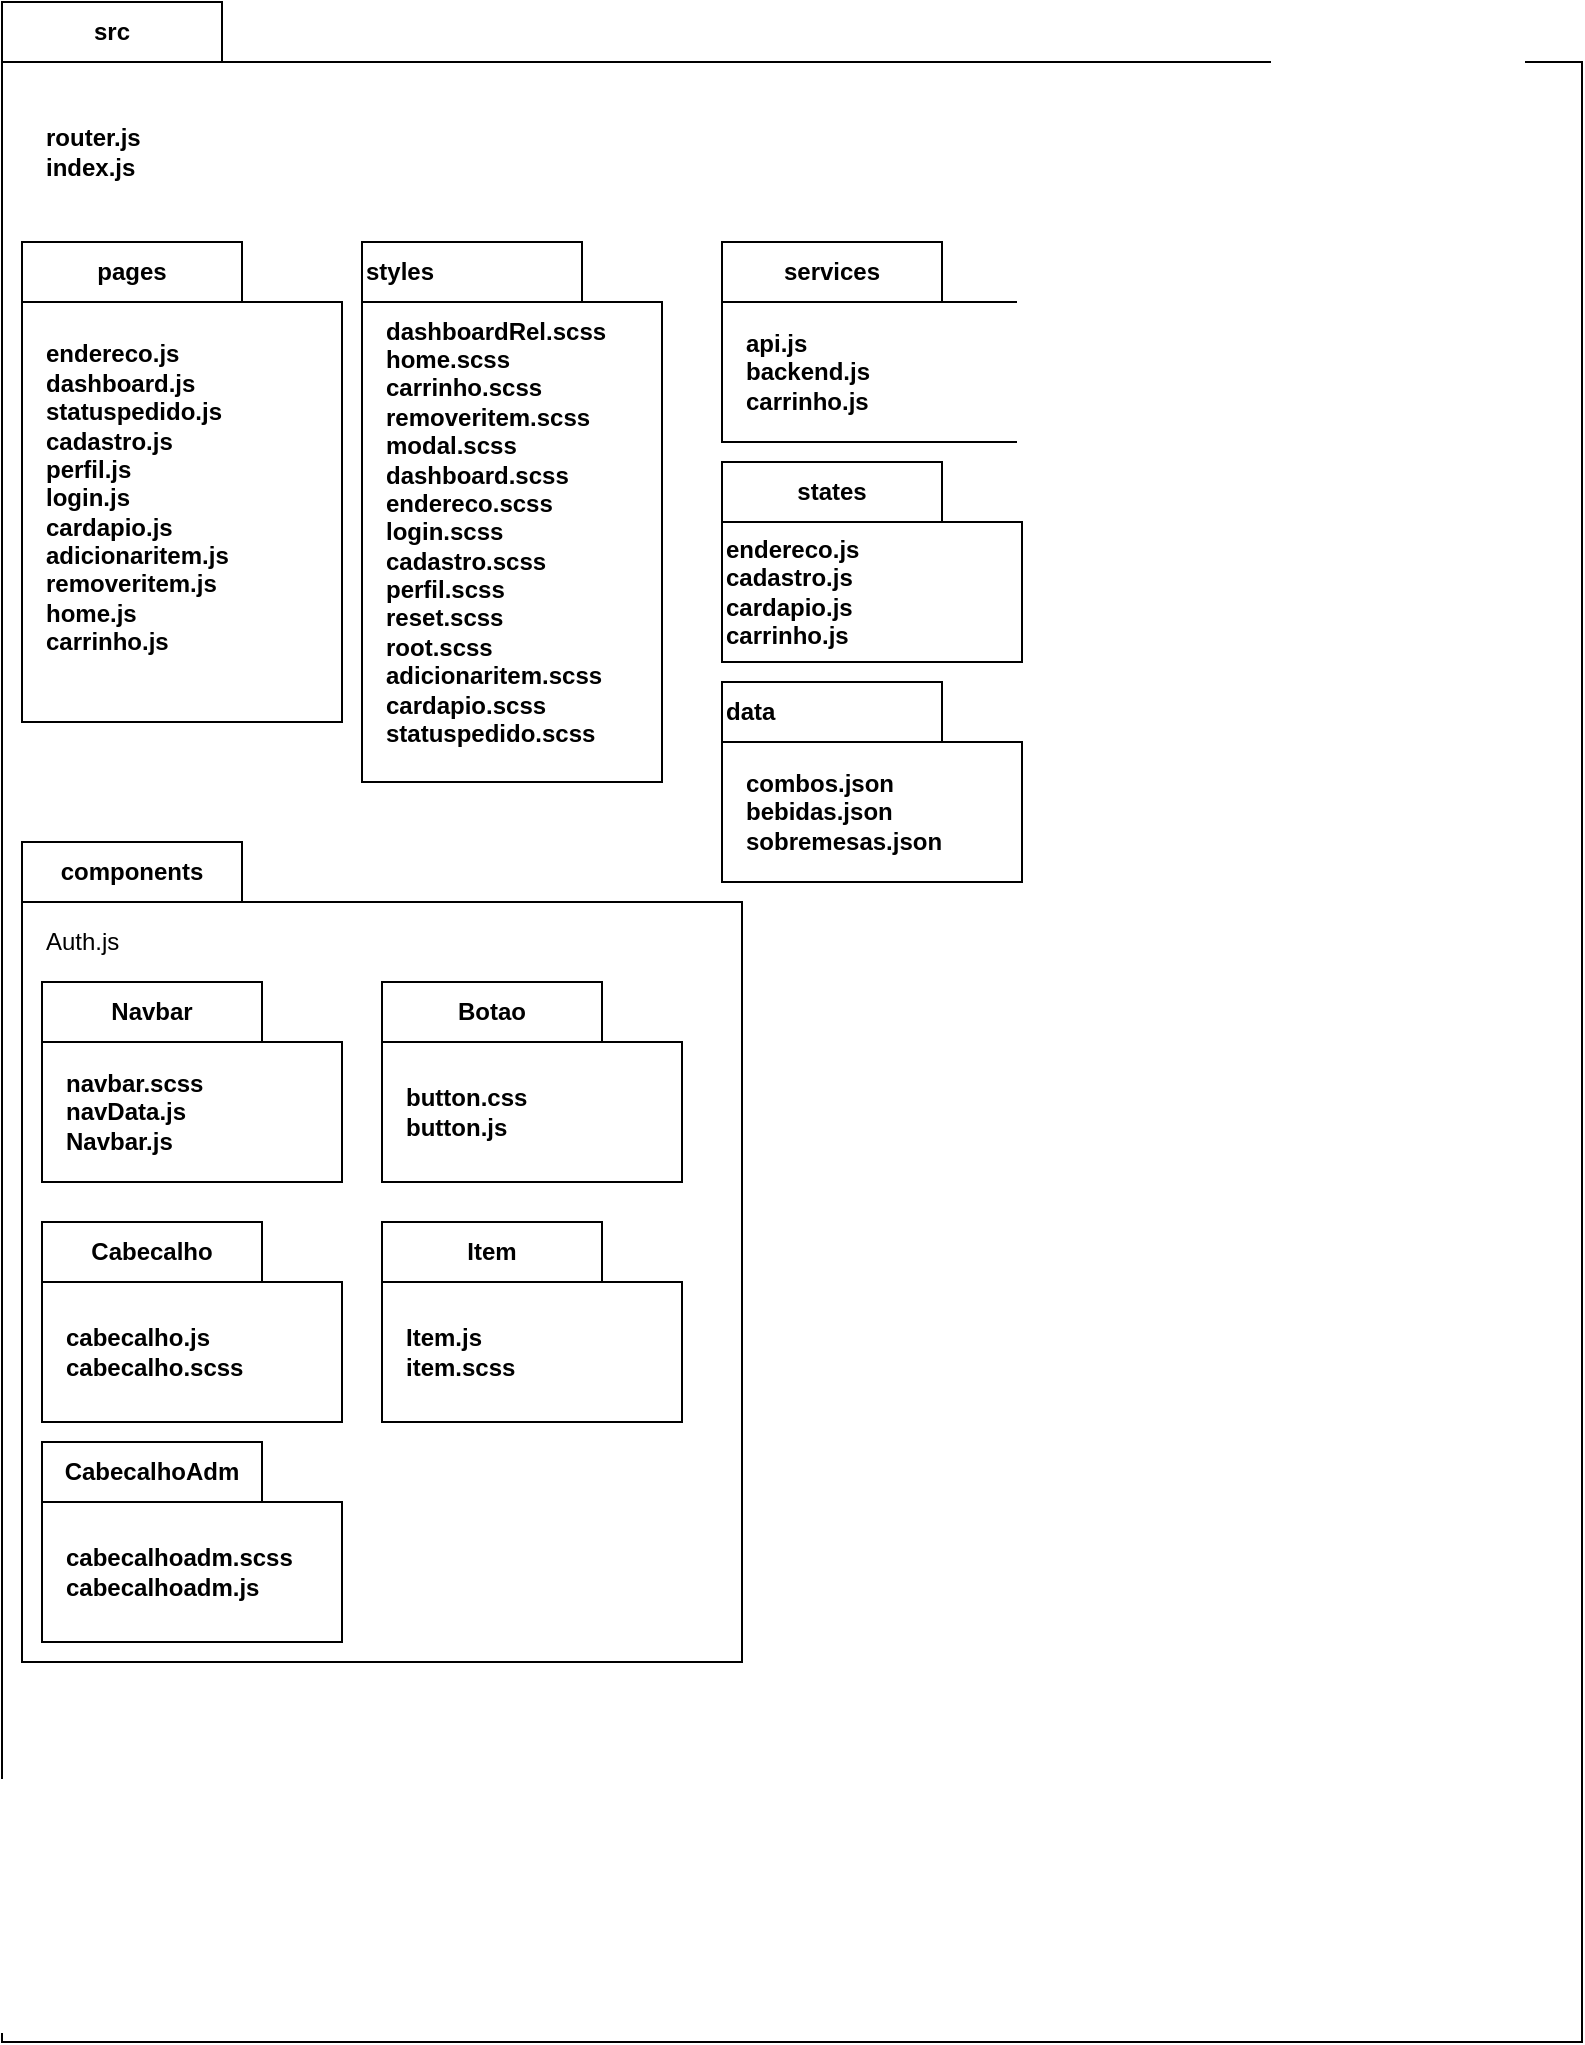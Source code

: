 <mxfile version="21.3.8" type="github">
  <diagram name="Page-1" id="ymEcQPFhfy4B4xUXShgt">
    <mxGraphModel dx="2805" dy="1082" grid="1" gridSize="10" guides="1" tooltips="1" connect="1" arrows="1" fold="1" page="1" pageScale="1" pageWidth="850" pageHeight="1100" math="0" shadow="0">
      <root>
        <mxCell id="0" />
        <mxCell id="1" parent="0" />
        <mxCell id="nx3lQ5HAjnqg4gOpDxmT-1" value="src&lt;br&gt;" style="shape=folder;fontStyle=1;tabWidth=110;tabHeight=30;tabPosition=left;html=1;boundedLbl=1;labelInHeader=1;container=1;collapsible=0;whiteSpace=wrap;align=center;" vertex="1" parent="1">
          <mxGeometry x="-70" y="80" width="790" height="1020" as="geometry" />
        </mxCell>
        <mxCell id="nx3lQ5HAjnqg4gOpDxmT-2" value="&lt;div&gt;router.js&lt;/div&gt;&lt;div&gt;index.js&lt;/div&gt;" style="html=1;strokeColor=none;resizeWidth=1;resizeHeight=1;fillColor=none;part=1;connectable=0;allowArrows=0;deletable=0;whiteSpace=wrap;align=left;fontStyle=1" vertex="1" parent="nx3lQ5HAjnqg4gOpDxmT-1">
          <mxGeometry width="100" height="70" relative="1" as="geometry">
            <mxPoint x="20" y="40" as="offset" />
          </mxGeometry>
        </mxCell>
        <mxCell id="nx3lQ5HAjnqg4gOpDxmT-3" value="pages" style="shape=folder;fontStyle=1;tabWidth=110;tabHeight=30;tabPosition=left;html=1;boundedLbl=1;labelInHeader=1;container=1;collapsible=0;whiteSpace=wrap;" vertex="1" parent="nx3lQ5HAjnqg4gOpDxmT-1">
          <mxGeometry x="10" y="120" width="160" height="240" as="geometry" />
        </mxCell>
        <mxCell id="nx3lQ5HAjnqg4gOpDxmT-4" value="&lt;div&gt;endereco.js&lt;/div&gt;&lt;div&gt;dashboard.js&lt;/div&gt;&lt;div&gt;statuspedido.js&lt;/div&gt;&lt;div&gt;cadastro.js&lt;/div&gt;&lt;div&gt;perfil.js&lt;/div&gt;&lt;div&gt;login.js&lt;/div&gt;&lt;div&gt;cardapio.js&lt;/div&gt;&lt;div&gt;adicionaritem.js&lt;/div&gt;&lt;div&gt;removeritem.js&lt;/div&gt;&lt;div&gt;home.js&lt;/div&gt;&lt;div&gt;carrinho.js&lt;/div&gt;" style="html=1;strokeColor=none;resizeWidth=1;resizeHeight=1;fillColor=none;part=1;connectable=0;allowArrows=0;deletable=0;whiteSpace=wrap;align=left;fontStyle=1" vertex="1" parent="nx3lQ5HAjnqg4gOpDxmT-3">
          <mxGeometry width="72.86" height="156.92" relative="1" as="geometry">
            <mxPoint x="10" y="50" as="offset" />
          </mxGeometry>
        </mxCell>
        <mxCell id="nx3lQ5HAjnqg4gOpDxmT-5" value="data" style="shape=folder;fontStyle=1;tabWidth=110;tabHeight=30;tabPosition=left;html=1;boundedLbl=1;labelInHeader=1;container=1;collapsible=0;whiteSpace=wrap;align=left;" vertex="1" parent="nx3lQ5HAjnqg4gOpDxmT-1">
          <mxGeometry x="360" y="340" width="150" height="100" as="geometry" />
        </mxCell>
        <mxCell id="nx3lQ5HAjnqg4gOpDxmT-6" value="combos.json&#xa;bebidas.json&#xa;sobremesas.json" style="html=1;strokeColor=none;resizeWidth=1;resizeHeight=1;fillColor=none;part=1;connectable=0;allowArrows=0;deletable=0;whiteSpace=wrap;align=left;fontStyle=1" vertex="1" parent="nx3lQ5HAjnqg4gOpDxmT-5">
          <mxGeometry width="140" height="70" relative="1" as="geometry">
            <mxPoint x="10" y="30" as="offset" />
          </mxGeometry>
        </mxCell>
        <mxCell id="nx3lQ5HAjnqg4gOpDxmT-7" value="services" style="shape=folder;fontStyle=1;tabWidth=110;tabHeight=30;tabPosition=left;html=1;boundedLbl=1;labelInHeader=1;container=1;collapsible=0;whiteSpace=wrap;" vertex="1" parent="nx3lQ5HAjnqg4gOpDxmT-1">
          <mxGeometry x="360" y="120" width="150" height="100" as="geometry" />
        </mxCell>
        <mxCell id="nx3lQ5HAjnqg4gOpDxmT-8" value="api.js&#xa;backend.js&#xa;carrinho.js" style="html=1;strokeColor=none;resizeWidth=1;resizeHeight=1;fillColor=none;part=1;connectable=0;allowArrows=0;deletable=0;whiteSpace=wrap;align=left;fontStyle=1" vertex="1" parent="nx3lQ5HAjnqg4gOpDxmT-7">
          <mxGeometry width="140" height="70" relative="1" as="geometry">
            <mxPoint x="10" y="30" as="offset" />
          </mxGeometry>
        </mxCell>
        <mxCell id="nx3lQ5HAjnqg4gOpDxmT-9" value="styles" style="shape=folder;fontStyle=1;tabWidth=110;tabHeight=30;tabPosition=left;html=1;boundedLbl=1;labelInHeader=1;container=1;collapsible=0;whiteSpace=wrap;align=left;" vertex="1" parent="nx3lQ5HAjnqg4gOpDxmT-1">
          <mxGeometry x="180" y="120" width="150" height="270" as="geometry" />
        </mxCell>
        <mxCell id="nx3lQ5HAjnqg4gOpDxmT-10" value="dashboardRel.scss&#xa;home.scss&#xa;carrinho.scss&#xa;removeritem.scss&#xa;modal.scss&#xa;dashboard.scss&#xa;endereco.scss&#xa;login.scss&#xa;cadastro.scss&#xa;perfil.scss&#xa;reset.scss&#xa;root.scss&#xa;adicionaritem.scss&#xa;cardapio.scss&#xa;statuspedido.scss" style="html=1;strokeColor=none;resizeWidth=1;resizeHeight=1;fillColor=none;part=1;connectable=0;allowArrows=0;deletable=0;whiteSpace=wrap;align=left;fontStyle=1" vertex="1" parent="nx3lQ5HAjnqg4gOpDxmT-9">
          <mxGeometry width="140" height="210" relative="1" as="geometry">
            <mxPoint x="10" y="40" as="offset" />
          </mxGeometry>
        </mxCell>
        <mxCell id="nx3lQ5HAjnqg4gOpDxmT-11" value="components" style="shape=folder;fontStyle=1;tabWidth=110;tabHeight=30;tabPosition=left;html=1;boundedLbl=1;labelInHeader=1;container=1;collapsible=0;whiteSpace=wrap;" vertex="1" parent="nx3lQ5HAjnqg4gOpDxmT-1">
          <mxGeometry x="10" y="420" width="360" height="410" as="geometry" />
        </mxCell>
        <mxCell id="nx3lQ5HAjnqg4gOpDxmT-12" value="Auth.js" style="html=1;strokeColor=none;resizeWidth=1;resizeHeight=1;fillColor=none;part=1;connectable=0;allowArrows=0;deletable=0;whiteSpace=wrap;align=left;" vertex="1" parent="nx3lQ5HAjnqg4gOpDxmT-11">
          <mxGeometry width="350" height="40" relative="1" as="geometry">
            <mxPoint x="10" y="30" as="offset" />
          </mxGeometry>
        </mxCell>
        <mxCell id="nx3lQ5HAjnqg4gOpDxmT-18" value="Navbar" style="shape=folder;fontStyle=1;tabWidth=110;tabHeight=30;tabPosition=left;html=1;boundedLbl=1;labelInHeader=1;container=1;collapsible=0;whiteSpace=wrap;" vertex="1" parent="nx3lQ5HAjnqg4gOpDxmT-11">
          <mxGeometry x="10" y="70" width="150" height="100" as="geometry" />
        </mxCell>
        <mxCell id="nx3lQ5HAjnqg4gOpDxmT-19" value="&lt;div&gt;navbar.scss&lt;/div&gt;&lt;div&gt;navData.js&lt;/div&gt;&lt;div&gt;Navbar.js&lt;/div&gt;" style="html=1;strokeColor=none;resizeWidth=1;resizeHeight=1;fillColor=none;part=1;connectable=0;allowArrows=0;deletable=0;whiteSpace=wrap;align=left;fontStyle=1" vertex="1" parent="nx3lQ5HAjnqg4gOpDxmT-18">
          <mxGeometry width="140" height="70" relative="1" as="geometry">
            <mxPoint x="10" y="30" as="offset" />
          </mxGeometry>
        </mxCell>
        <mxCell id="nx3lQ5HAjnqg4gOpDxmT-20" value="Cabecalho" style="shape=folder;fontStyle=1;tabWidth=110;tabHeight=30;tabPosition=left;html=1;boundedLbl=1;labelInHeader=1;container=1;collapsible=0;whiteSpace=wrap;" vertex="1" parent="nx3lQ5HAjnqg4gOpDxmT-11">
          <mxGeometry x="10" y="190" width="150" height="100" as="geometry" />
        </mxCell>
        <mxCell id="nx3lQ5HAjnqg4gOpDxmT-21" value="&lt;div&gt;cabecalho.js&lt;/div&gt;&lt;div&gt;cabecalho.scss&lt;/div&gt;" style="html=1;strokeColor=none;resizeWidth=1;resizeHeight=1;fillColor=none;part=1;connectable=0;allowArrows=0;deletable=0;whiteSpace=wrap;align=left;fontStyle=1" vertex="1" parent="nx3lQ5HAjnqg4gOpDxmT-20">
          <mxGeometry width="140" height="70" relative="1" as="geometry">
            <mxPoint x="10" y="30" as="offset" />
          </mxGeometry>
        </mxCell>
        <mxCell id="nx3lQ5HAjnqg4gOpDxmT-22" value="CabecalhoAdm" style="shape=folder;fontStyle=1;tabWidth=110;tabHeight=30;tabPosition=left;html=1;boundedLbl=1;labelInHeader=1;container=1;collapsible=0;whiteSpace=wrap;" vertex="1" parent="nx3lQ5HAjnqg4gOpDxmT-11">
          <mxGeometry x="10" y="300" width="150" height="100" as="geometry" />
        </mxCell>
        <mxCell id="nx3lQ5HAjnqg4gOpDxmT-23" value="cabecalhoadm.scss&#xa;cabecalhoadm.js" style="html=1;strokeColor=none;resizeWidth=1;resizeHeight=1;fillColor=none;part=1;connectable=0;allowArrows=0;deletable=0;whiteSpace=wrap;align=left;fontStyle=1" vertex="1" parent="nx3lQ5HAjnqg4gOpDxmT-22">
          <mxGeometry width="140" height="70" relative="1" as="geometry">
            <mxPoint x="10" y="30" as="offset" />
          </mxGeometry>
        </mxCell>
        <mxCell id="nx3lQ5HAjnqg4gOpDxmT-24" value="Botao" style="shape=folder;fontStyle=1;tabWidth=110;tabHeight=30;tabPosition=left;html=1;boundedLbl=1;labelInHeader=1;container=1;collapsible=0;whiteSpace=wrap;" vertex="1" parent="nx3lQ5HAjnqg4gOpDxmT-11">
          <mxGeometry x="180" y="70" width="150" height="100" as="geometry" />
        </mxCell>
        <mxCell id="nx3lQ5HAjnqg4gOpDxmT-25" value="&lt;div&gt;button.css&lt;/div&gt;&lt;div&gt;button.js&lt;/div&gt;" style="html=1;strokeColor=none;resizeWidth=1;resizeHeight=1;fillColor=none;part=1;connectable=0;allowArrows=0;deletable=0;whiteSpace=wrap;align=left;fontStyle=1" vertex="1" parent="nx3lQ5HAjnqg4gOpDxmT-24">
          <mxGeometry width="140" height="70" relative="1" as="geometry">
            <mxPoint x="10" y="30" as="offset" />
          </mxGeometry>
        </mxCell>
        <mxCell id="nx3lQ5HAjnqg4gOpDxmT-26" value="Item" style="shape=folder;fontStyle=1;tabWidth=110;tabHeight=30;tabPosition=left;html=1;boundedLbl=1;labelInHeader=1;container=1;collapsible=0;whiteSpace=wrap;" vertex="1" parent="nx3lQ5HAjnqg4gOpDxmT-11">
          <mxGeometry x="180" y="190" width="150" height="100" as="geometry" />
        </mxCell>
        <mxCell id="nx3lQ5HAjnqg4gOpDxmT-27" value="Item.js&#xa;item.scss" style="html=1;strokeColor=none;resizeWidth=1;resizeHeight=1;fillColor=none;part=1;connectable=0;allowArrows=0;deletable=0;whiteSpace=wrap;align=left;fontStyle=1" vertex="1" parent="nx3lQ5HAjnqg4gOpDxmT-26">
          <mxGeometry width="140" height="70" relative="1" as="geometry">
            <mxPoint x="10" y="30" as="offset" />
          </mxGeometry>
        </mxCell>
        <mxCell id="nx3lQ5HAjnqg4gOpDxmT-15" value="states" style="shape=folder;fontStyle=1;tabWidth=110;tabHeight=30;tabPosition=left;html=1;boundedLbl=1;labelInHeader=1;container=1;collapsible=0;whiteSpace=wrap;" vertex="1" parent="nx3lQ5HAjnqg4gOpDxmT-1">
          <mxGeometry x="360" y="230" width="150" height="100" as="geometry" />
        </mxCell>
        <mxCell id="nx3lQ5HAjnqg4gOpDxmT-16" value="&lt;div&gt;endereco.js&lt;/div&gt;&lt;div&gt;cadastro.js&lt;/div&gt;&lt;div&gt;cardapio.js&lt;/div&gt;&lt;div&gt;carrinho.js&lt;/div&gt;" style="html=1;strokeColor=none;resizeWidth=1;resizeHeight=1;fillColor=none;part=1;connectable=0;allowArrows=0;deletable=0;whiteSpace=wrap;align=left;fontStyle=1" vertex="1" parent="nx3lQ5HAjnqg4gOpDxmT-15">
          <mxGeometry width="150" height="70" relative="1" as="geometry">
            <mxPoint y="30" as="offset" />
          </mxGeometry>
        </mxCell>
      </root>
    </mxGraphModel>
  </diagram>
</mxfile>

